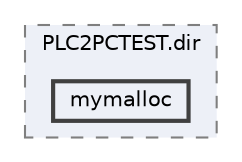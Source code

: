 digraph "D:/github/gtk4.0_uwb/build/CMakeFiles/PLC2PCTEST.dir/mymalloc"
{
 // LATEX_PDF_SIZE
  bgcolor="transparent";
  edge [fontname=Helvetica,fontsize=10,labelfontname=Helvetica,labelfontsize=10];
  node [fontname=Helvetica,fontsize=10,shape=box,height=0.2,width=0.4];
  compound=true
  subgraph clusterdir_1012d8e76a30326ad258793d54aecda3 {
    graph [ bgcolor="#edf0f7", pencolor="grey50", label="PLC2PCTEST.dir", fontname=Helvetica,fontsize=10 style="filled,dashed", URL="dir_1012d8e76a30326ad258793d54aecda3.html",tooltip=""]
  dir_86d3c679b557d4d71f5bb995f2d286a4 [label="mymalloc", fillcolor="#edf0f7", color="grey25", style="filled,bold", URL="dir_86d3c679b557d4d71f5bb995f2d286a4.html",tooltip=""];
  }
}
